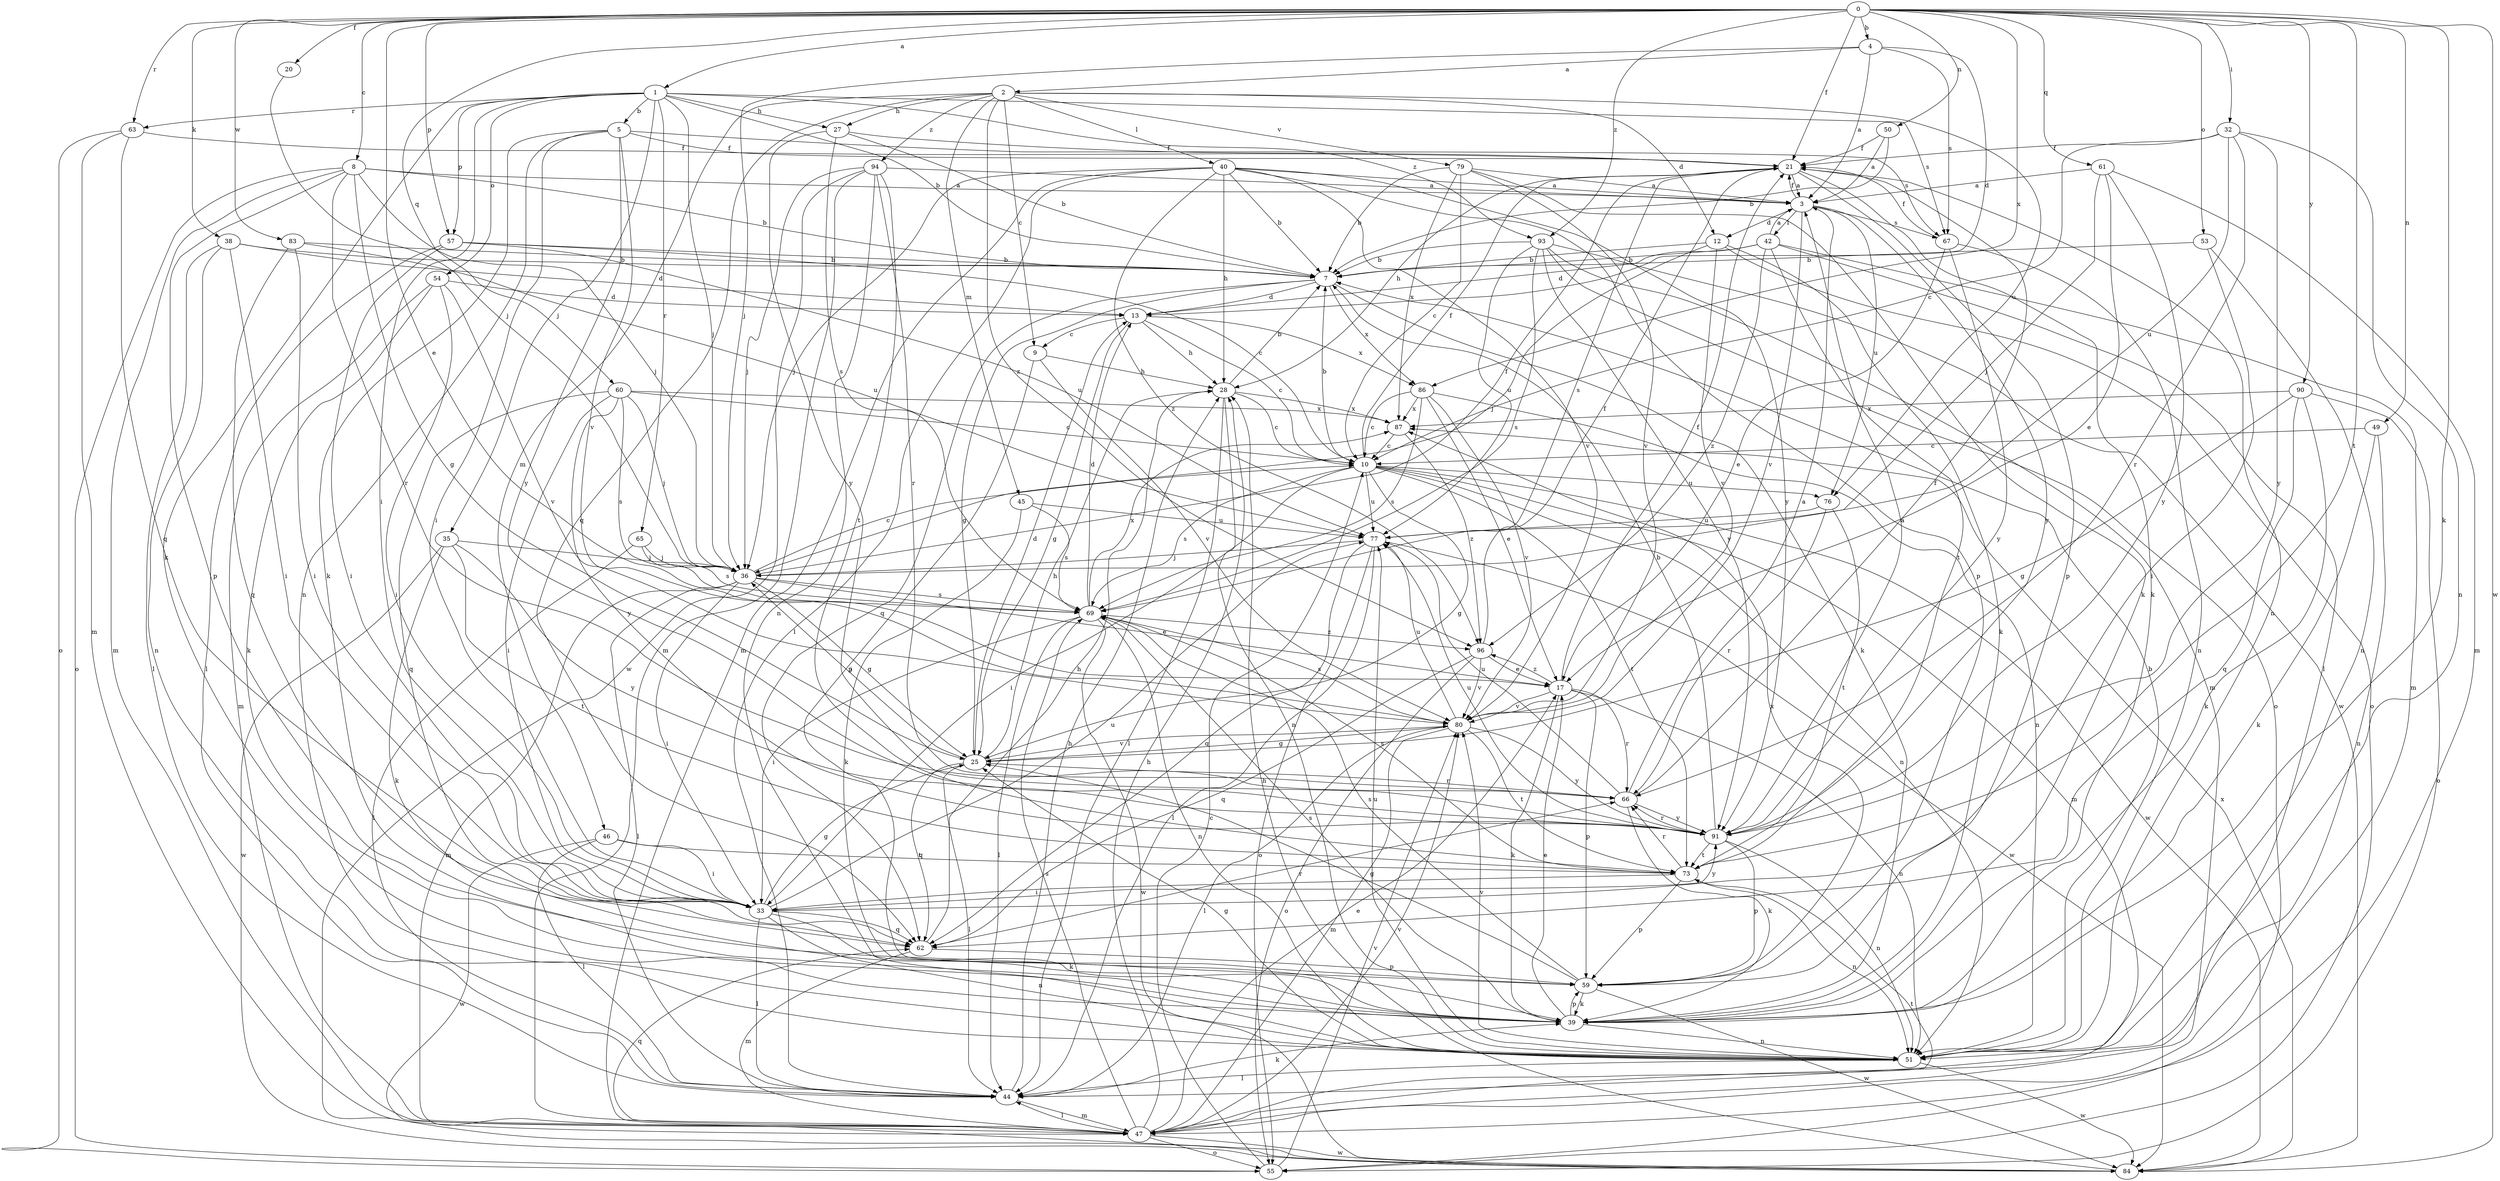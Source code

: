 strict digraph  {
0;
1;
2;
3;
4;
5;
7;
8;
9;
10;
12;
13;
17;
20;
21;
25;
27;
28;
32;
33;
35;
36;
38;
39;
40;
42;
44;
45;
46;
47;
49;
50;
51;
53;
54;
55;
57;
59;
60;
61;
62;
63;
65;
66;
67;
69;
73;
76;
77;
79;
80;
83;
84;
86;
87;
90;
91;
93;
94;
96;
0 -> 1  [label=a];
0 -> 4  [label=b];
0 -> 8  [label=c];
0 -> 17  [label=e];
0 -> 20  [label=f];
0 -> 21  [label=f];
0 -> 32  [label=i];
0 -> 38  [label=k];
0 -> 39  [label=k];
0 -> 49  [label=n];
0 -> 50  [label=n];
0 -> 53  [label=o];
0 -> 57  [label=p];
0 -> 60  [label=q];
0 -> 61  [label=q];
0 -> 63  [label=r];
0 -> 73  [label=t];
0 -> 83  [label=w];
0 -> 84  [label=w];
0 -> 86  [label=x];
0 -> 90  [label=y];
0 -> 93  [label=z];
1 -> 5  [label=b];
1 -> 7  [label=b];
1 -> 27  [label=h];
1 -> 33  [label=i];
1 -> 35  [label=j];
1 -> 36  [label=j];
1 -> 39  [label=k];
1 -> 54  [label=o];
1 -> 57  [label=p];
1 -> 63  [label=r];
1 -> 65  [label=r];
1 -> 67  [label=s];
1 -> 93  [label=z];
2 -> 9  [label=c];
2 -> 12  [label=d];
2 -> 27  [label=h];
2 -> 40  [label=l];
2 -> 45  [label=m];
2 -> 46  [label=m];
2 -> 62  [label=q];
2 -> 76  [label=u];
2 -> 79  [label=v];
2 -> 94  [label=z];
2 -> 96  [label=z];
3 -> 12  [label=d];
3 -> 21  [label=f];
3 -> 42  [label=l];
3 -> 67  [label=s];
3 -> 76  [label=u];
3 -> 80  [label=v];
3 -> 91  [label=y];
4 -> 2  [label=a];
4 -> 3  [label=a];
4 -> 13  [label=d];
4 -> 36  [label=j];
4 -> 67  [label=s];
5 -> 21  [label=f];
5 -> 33  [label=i];
5 -> 39  [label=k];
5 -> 51  [label=n];
5 -> 67  [label=s];
5 -> 80  [label=v];
5 -> 91  [label=y];
7 -> 13  [label=d];
7 -> 25  [label=g];
7 -> 39  [label=k];
7 -> 62  [label=q];
7 -> 86  [label=x];
8 -> 3  [label=a];
8 -> 7  [label=b];
8 -> 25  [label=g];
8 -> 36  [label=j];
8 -> 47  [label=m];
8 -> 55  [label=o];
8 -> 59  [label=p];
8 -> 66  [label=r];
9 -> 28  [label=h];
9 -> 59  [label=p];
9 -> 80  [label=v];
10 -> 7  [label=b];
10 -> 21  [label=f];
10 -> 25  [label=g];
10 -> 33  [label=i];
10 -> 47  [label=m];
10 -> 51  [label=n];
10 -> 69  [label=s];
10 -> 73  [label=t];
10 -> 76  [label=u];
10 -> 77  [label=u];
10 -> 84  [label=w];
12 -> 7  [label=b];
12 -> 36  [label=j];
12 -> 39  [label=k];
12 -> 55  [label=o];
12 -> 80  [label=v];
13 -> 9  [label=c];
13 -> 10  [label=c];
13 -> 25  [label=g];
13 -> 28  [label=h];
13 -> 86  [label=x];
17 -> 21  [label=f];
17 -> 39  [label=k];
17 -> 51  [label=n];
17 -> 59  [label=p];
17 -> 66  [label=r];
17 -> 80  [label=v];
17 -> 96  [label=z];
20 -> 36  [label=j];
21 -> 3  [label=a];
21 -> 28  [label=h];
21 -> 39  [label=k];
21 -> 51  [label=n];
21 -> 59  [label=p];
21 -> 69  [label=s];
25 -> 13  [label=d];
25 -> 28  [label=h];
25 -> 36  [label=j];
25 -> 44  [label=l];
25 -> 62  [label=q];
25 -> 66  [label=r];
25 -> 80  [label=v];
27 -> 7  [label=b];
27 -> 21  [label=f];
27 -> 69  [label=s];
27 -> 91  [label=y];
28 -> 7  [label=b];
28 -> 10  [label=c];
28 -> 44  [label=l];
28 -> 51  [label=n];
28 -> 87  [label=x];
32 -> 10  [label=c];
32 -> 21  [label=f];
32 -> 51  [label=n];
32 -> 66  [label=r];
32 -> 77  [label=u];
32 -> 91  [label=y];
33 -> 25  [label=g];
33 -> 39  [label=k];
33 -> 44  [label=l];
33 -> 51  [label=n];
33 -> 62  [label=q];
33 -> 77  [label=u];
33 -> 91  [label=y];
35 -> 36  [label=j];
35 -> 39  [label=k];
35 -> 73  [label=t];
35 -> 84  [label=w];
35 -> 91  [label=y];
36 -> 10  [label=c];
36 -> 17  [label=e];
36 -> 21  [label=f];
36 -> 25  [label=g];
36 -> 33  [label=i];
36 -> 44  [label=l];
36 -> 47  [label=m];
36 -> 69  [label=s];
38 -> 7  [label=b];
38 -> 13  [label=d];
38 -> 33  [label=i];
38 -> 44  [label=l];
38 -> 51  [label=n];
39 -> 17  [label=e];
39 -> 51  [label=n];
39 -> 59  [label=p];
39 -> 69  [label=s];
40 -> 3  [label=a];
40 -> 7  [label=b];
40 -> 28  [label=h];
40 -> 36  [label=j];
40 -> 44  [label=l];
40 -> 47  [label=m];
40 -> 59  [label=p];
40 -> 80  [label=v];
40 -> 91  [label=y];
40 -> 96  [label=z];
42 -> 3  [label=a];
42 -> 7  [label=b];
42 -> 13  [label=d];
42 -> 44  [label=l];
42 -> 47  [label=m];
42 -> 73  [label=t];
42 -> 96  [label=z];
44 -> 28  [label=h];
44 -> 39  [label=k];
44 -> 47  [label=m];
45 -> 39  [label=k];
45 -> 69  [label=s];
45 -> 77  [label=u];
46 -> 33  [label=i];
46 -> 44  [label=l];
46 -> 73  [label=t];
46 -> 84  [label=w];
47 -> 17  [label=e];
47 -> 28  [label=h];
47 -> 44  [label=l];
47 -> 55  [label=o];
47 -> 62  [label=q];
47 -> 69  [label=s];
47 -> 73  [label=t];
47 -> 80  [label=v];
47 -> 84  [label=w];
49 -> 10  [label=c];
49 -> 39  [label=k];
49 -> 51  [label=n];
50 -> 3  [label=a];
50 -> 7  [label=b];
50 -> 21  [label=f];
51 -> 7  [label=b];
51 -> 25  [label=g];
51 -> 44  [label=l];
51 -> 77  [label=u];
51 -> 80  [label=v];
51 -> 84  [label=w];
53 -> 7  [label=b];
53 -> 33  [label=i];
53 -> 51  [label=n];
54 -> 13  [label=d];
54 -> 33  [label=i];
54 -> 39  [label=k];
54 -> 47  [label=m];
54 -> 80  [label=v];
55 -> 10  [label=c];
55 -> 80  [label=v];
57 -> 7  [label=b];
57 -> 10  [label=c];
57 -> 33  [label=i];
57 -> 44  [label=l];
57 -> 77  [label=u];
59 -> 25  [label=g];
59 -> 39  [label=k];
59 -> 69  [label=s];
59 -> 84  [label=w];
59 -> 87  [label=x];
60 -> 10  [label=c];
60 -> 33  [label=i];
60 -> 36  [label=j];
60 -> 62  [label=q];
60 -> 69  [label=s];
60 -> 87  [label=x];
60 -> 91  [label=y];
61 -> 3  [label=a];
61 -> 17  [label=e];
61 -> 36  [label=j];
61 -> 47  [label=m];
61 -> 91  [label=y];
62 -> 28  [label=h];
62 -> 47  [label=m];
62 -> 59  [label=p];
62 -> 66  [label=r];
63 -> 21  [label=f];
63 -> 47  [label=m];
63 -> 55  [label=o];
63 -> 62  [label=q];
65 -> 36  [label=j];
65 -> 44  [label=l];
65 -> 69  [label=s];
66 -> 3  [label=a];
66 -> 21  [label=f];
66 -> 39  [label=k];
66 -> 77  [label=u];
66 -> 91  [label=y];
67 -> 17  [label=e];
67 -> 21  [label=f];
67 -> 51  [label=n];
67 -> 91  [label=y];
69 -> 13  [label=d];
69 -> 33  [label=i];
69 -> 44  [label=l];
69 -> 51  [label=n];
69 -> 84  [label=w];
69 -> 87  [label=x];
69 -> 96  [label=z];
73 -> 33  [label=i];
73 -> 51  [label=n];
73 -> 59  [label=p];
73 -> 66  [label=r];
73 -> 69  [label=s];
76 -> 66  [label=r];
76 -> 73  [label=t];
76 -> 77  [label=u];
77 -> 36  [label=j];
77 -> 44  [label=l];
77 -> 55  [label=o];
77 -> 62  [label=q];
77 -> 84  [label=w];
79 -> 3  [label=a];
79 -> 7  [label=b];
79 -> 10  [label=c];
79 -> 39  [label=k];
79 -> 80  [label=v];
79 -> 87  [label=x];
80 -> 25  [label=g];
80 -> 44  [label=l];
80 -> 47  [label=m];
80 -> 69  [label=s];
80 -> 73  [label=t];
80 -> 77  [label=u];
80 -> 91  [label=y];
83 -> 7  [label=b];
83 -> 33  [label=i];
83 -> 62  [label=q];
83 -> 77  [label=u];
84 -> 28  [label=h];
84 -> 87  [label=x];
86 -> 10  [label=c];
86 -> 17  [label=e];
86 -> 51  [label=n];
86 -> 69  [label=s];
86 -> 80  [label=v];
86 -> 87  [label=x];
87 -> 10  [label=c];
87 -> 96  [label=z];
90 -> 25  [label=g];
90 -> 39  [label=k];
90 -> 55  [label=o];
90 -> 62  [label=q];
90 -> 87  [label=x];
91 -> 3  [label=a];
91 -> 7  [label=b];
91 -> 51  [label=n];
91 -> 59  [label=p];
91 -> 66  [label=r];
91 -> 73  [label=t];
91 -> 77  [label=u];
93 -> 7  [label=b];
93 -> 47  [label=m];
93 -> 55  [label=o];
93 -> 69  [label=s];
93 -> 77  [label=u];
93 -> 84  [label=w];
93 -> 91  [label=y];
94 -> 3  [label=a];
94 -> 36  [label=j];
94 -> 47  [label=m];
94 -> 51  [label=n];
94 -> 66  [label=r];
94 -> 73  [label=t];
94 -> 84  [label=w];
96 -> 17  [label=e];
96 -> 21  [label=f];
96 -> 55  [label=o];
96 -> 62  [label=q];
96 -> 80  [label=v];
}
